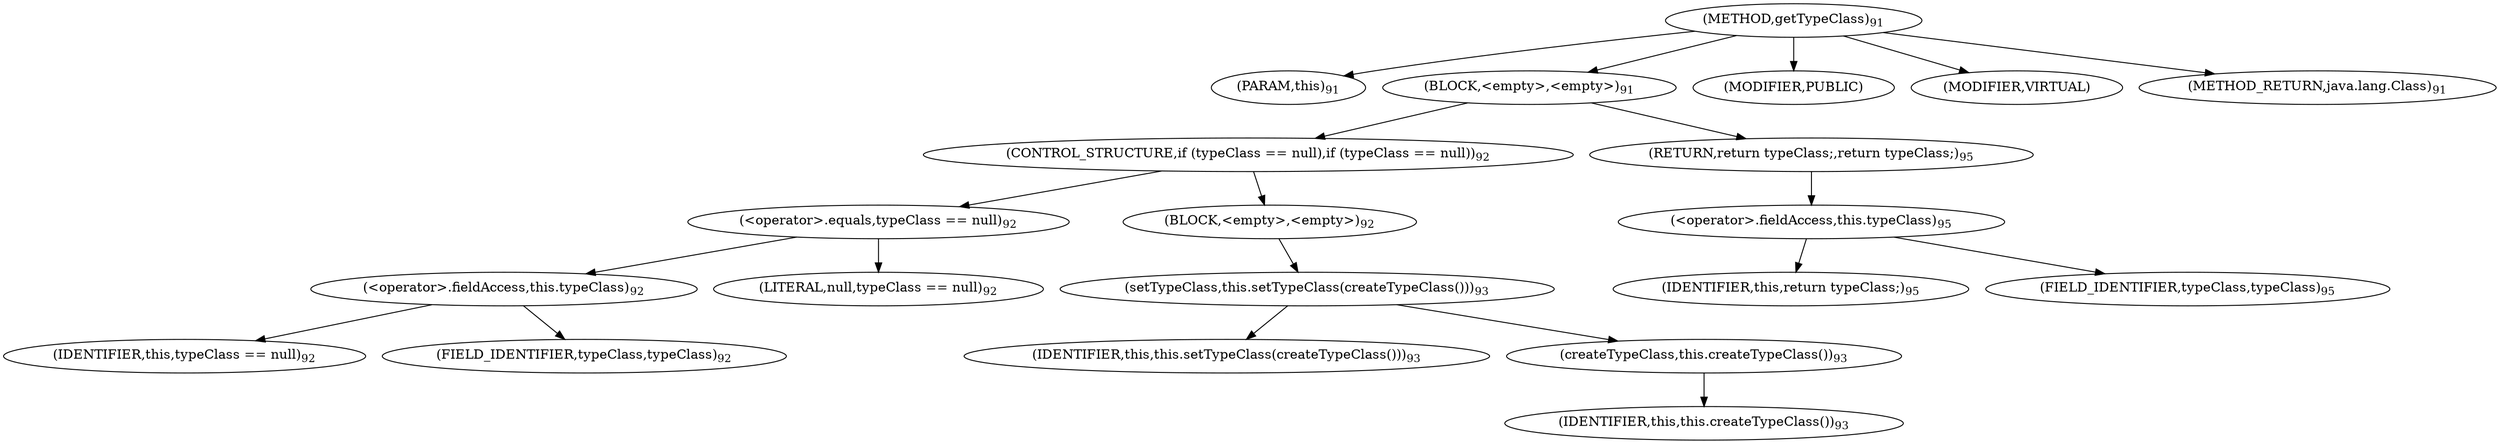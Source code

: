 digraph "getTypeClass" {  
"149" [label = <(METHOD,getTypeClass)<SUB>91</SUB>> ]
"19" [label = <(PARAM,this)<SUB>91</SUB>> ]
"150" [label = <(BLOCK,&lt;empty&gt;,&lt;empty&gt;)<SUB>91</SUB>> ]
"151" [label = <(CONTROL_STRUCTURE,if (typeClass == null),if (typeClass == null))<SUB>92</SUB>> ]
"152" [label = <(&lt;operator&gt;.equals,typeClass == null)<SUB>92</SUB>> ]
"153" [label = <(&lt;operator&gt;.fieldAccess,this.typeClass)<SUB>92</SUB>> ]
"154" [label = <(IDENTIFIER,this,typeClass == null)<SUB>92</SUB>> ]
"155" [label = <(FIELD_IDENTIFIER,typeClass,typeClass)<SUB>92</SUB>> ]
"156" [label = <(LITERAL,null,typeClass == null)<SUB>92</SUB>> ]
"157" [label = <(BLOCK,&lt;empty&gt;,&lt;empty&gt;)<SUB>92</SUB>> ]
"158" [label = <(setTypeClass,this.setTypeClass(createTypeClass()))<SUB>93</SUB>> ]
"20" [label = <(IDENTIFIER,this,this.setTypeClass(createTypeClass()))<SUB>93</SUB>> ]
"159" [label = <(createTypeClass,this.createTypeClass())<SUB>93</SUB>> ]
"18" [label = <(IDENTIFIER,this,this.createTypeClass())<SUB>93</SUB>> ]
"160" [label = <(RETURN,return typeClass;,return typeClass;)<SUB>95</SUB>> ]
"161" [label = <(&lt;operator&gt;.fieldAccess,this.typeClass)<SUB>95</SUB>> ]
"162" [label = <(IDENTIFIER,this,return typeClass;)<SUB>95</SUB>> ]
"163" [label = <(FIELD_IDENTIFIER,typeClass,typeClass)<SUB>95</SUB>> ]
"164" [label = <(MODIFIER,PUBLIC)> ]
"165" [label = <(MODIFIER,VIRTUAL)> ]
"166" [label = <(METHOD_RETURN,java.lang.Class)<SUB>91</SUB>> ]
  "149" -> "19" 
  "149" -> "150" 
  "149" -> "164" 
  "149" -> "165" 
  "149" -> "166" 
  "150" -> "151" 
  "150" -> "160" 
  "151" -> "152" 
  "151" -> "157" 
  "152" -> "153" 
  "152" -> "156" 
  "153" -> "154" 
  "153" -> "155" 
  "157" -> "158" 
  "158" -> "20" 
  "158" -> "159" 
  "159" -> "18" 
  "160" -> "161" 
  "161" -> "162" 
  "161" -> "163" 
}
